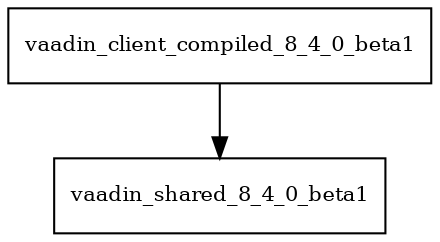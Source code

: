 digraph vaadin_client_compiled_8_4_0_beta1_dependencies {
  node [shape = box, fontsize=10.0];
  vaadin_client_compiled_8_4_0_beta1 -> vaadin_shared_8_4_0_beta1;
}
